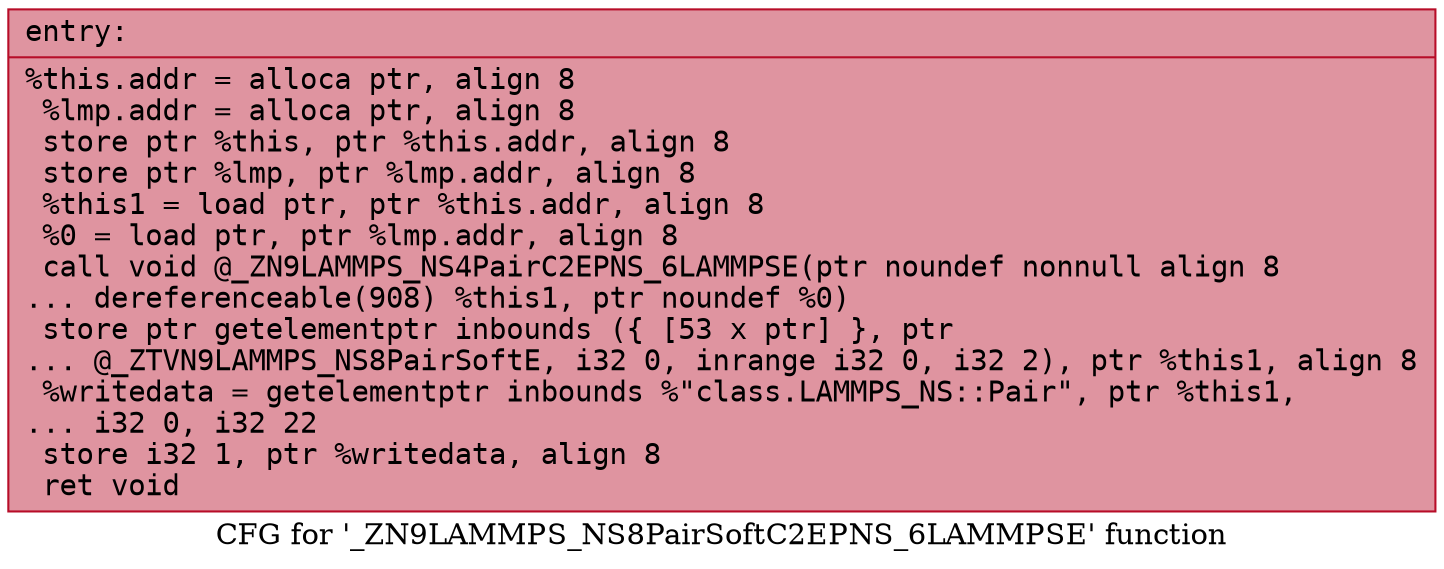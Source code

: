 digraph "CFG for '_ZN9LAMMPS_NS8PairSoftC2EPNS_6LAMMPSE' function" {
	label="CFG for '_ZN9LAMMPS_NS8PairSoftC2EPNS_6LAMMPSE' function";

	Node0x55bdb03ad9a0 [shape=record,color="#b70d28ff", style=filled, fillcolor="#b70d2870" fontname="Courier",label="{entry:\l|  %this.addr = alloca ptr, align 8\l  %lmp.addr = alloca ptr, align 8\l  store ptr %this, ptr %this.addr, align 8\l  store ptr %lmp, ptr %lmp.addr, align 8\l  %this1 = load ptr, ptr %this.addr, align 8\l  %0 = load ptr, ptr %lmp.addr, align 8\l  call void @_ZN9LAMMPS_NS4PairC2EPNS_6LAMMPSE(ptr noundef nonnull align 8\l... dereferenceable(908) %this1, ptr noundef %0)\l  store ptr getelementptr inbounds (\{ [53 x ptr] \}, ptr\l... @_ZTVN9LAMMPS_NS8PairSoftE, i32 0, inrange i32 0, i32 2), ptr %this1, align 8\l  %writedata = getelementptr inbounds %\"class.LAMMPS_NS::Pair\", ptr %this1,\l... i32 0, i32 22\l  store i32 1, ptr %writedata, align 8\l  ret void\l}"];
}
